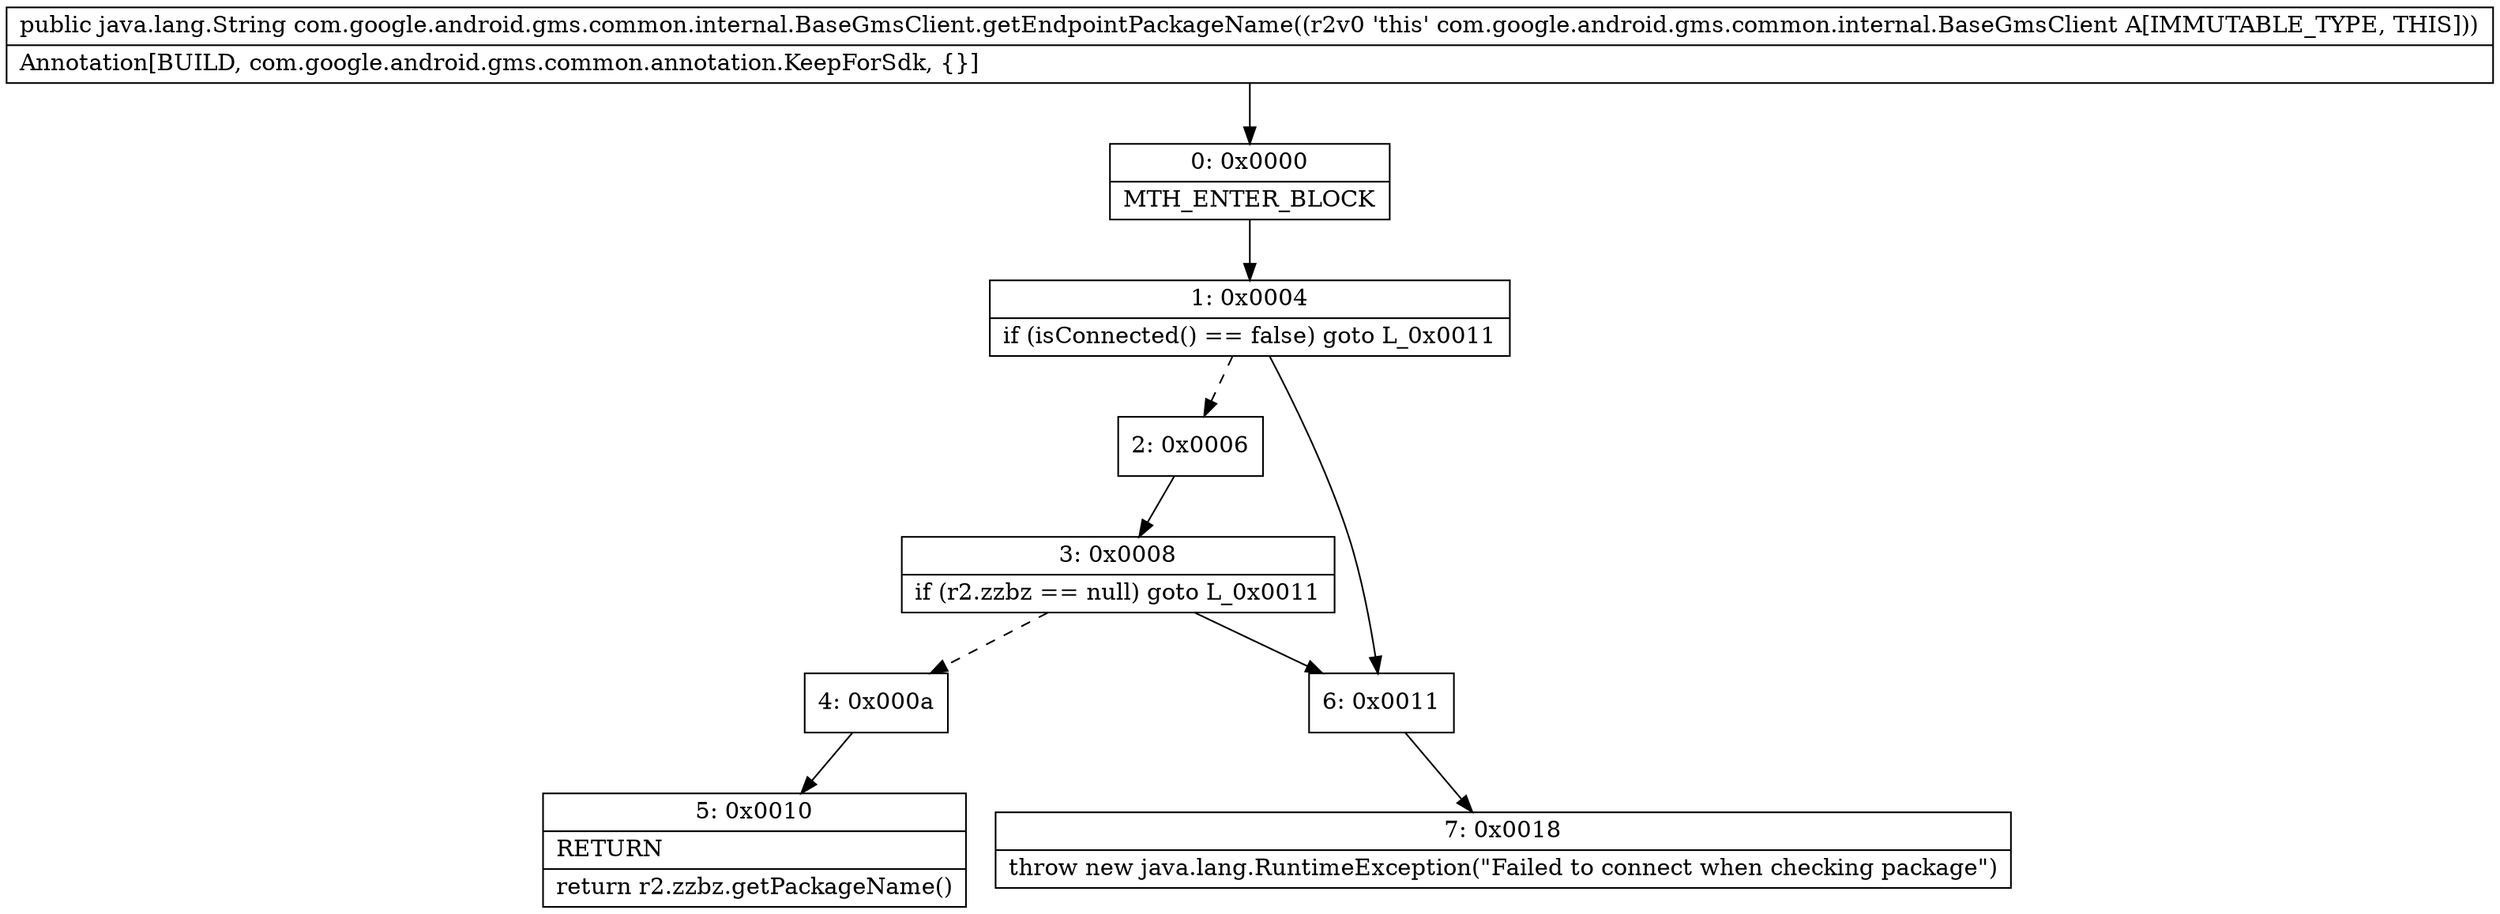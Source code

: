 digraph "CFG forcom.google.android.gms.common.internal.BaseGmsClient.getEndpointPackageName()Ljava\/lang\/String;" {
Node_0 [shape=record,label="{0\:\ 0x0000|MTH_ENTER_BLOCK\l}"];
Node_1 [shape=record,label="{1\:\ 0x0004|if (isConnected() == false) goto L_0x0011\l}"];
Node_2 [shape=record,label="{2\:\ 0x0006}"];
Node_3 [shape=record,label="{3\:\ 0x0008|if (r2.zzbz == null) goto L_0x0011\l}"];
Node_4 [shape=record,label="{4\:\ 0x000a}"];
Node_5 [shape=record,label="{5\:\ 0x0010|RETURN\l|return r2.zzbz.getPackageName()\l}"];
Node_6 [shape=record,label="{6\:\ 0x0011}"];
Node_7 [shape=record,label="{7\:\ 0x0018|throw new java.lang.RuntimeException(\"Failed to connect when checking package\")\l}"];
MethodNode[shape=record,label="{public java.lang.String com.google.android.gms.common.internal.BaseGmsClient.getEndpointPackageName((r2v0 'this' com.google.android.gms.common.internal.BaseGmsClient A[IMMUTABLE_TYPE, THIS]))  | Annotation[BUILD, com.google.android.gms.common.annotation.KeepForSdk, \{\}]\l}"];
MethodNode -> Node_0;
Node_0 -> Node_1;
Node_1 -> Node_2[style=dashed];
Node_1 -> Node_6;
Node_2 -> Node_3;
Node_3 -> Node_4[style=dashed];
Node_3 -> Node_6;
Node_4 -> Node_5;
Node_6 -> Node_7;
}

